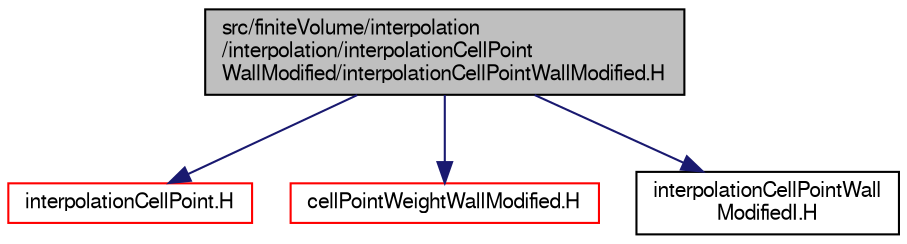 digraph "src/finiteVolume/interpolation/interpolation/interpolationCellPointWallModified/interpolationCellPointWallModified.H"
{
  bgcolor="transparent";
  edge [fontname="FreeSans",fontsize="10",labelfontname="FreeSans",labelfontsize="10"];
  node [fontname="FreeSans",fontsize="10",shape=record];
  Node0 [label="src/finiteVolume/interpolation\l/interpolation/interpolationCellPoint\lWallModified/interpolationCellPointWallModified.H",height=0.2,width=0.4,color="black", fillcolor="grey75", style="filled", fontcolor="black"];
  Node0 -> Node1 [color="midnightblue",fontsize="10",style="solid",fontname="FreeSans"];
  Node1 [label="interpolationCellPoint.H",height=0.2,width=0.4,color="red",URL="$a03800.html"];
  Node0 -> Node302 [color="midnightblue",fontsize="10",style="solid",fontname="FreeSans"];
  Node302 [label="cellPointWeightWallModified.H",height=0.2,width=0.4,color="red",URL="$a03827.html"];
  Node0 -> Node304 [color="midnightblue",fontsize="10",style="solid",fontname="FreeSans"];
  Node304 [label="interpolationCellPointWall\lModifiedI.H",height=0.2,width=0.4,color="black",URL="$a03836.html"];
}
